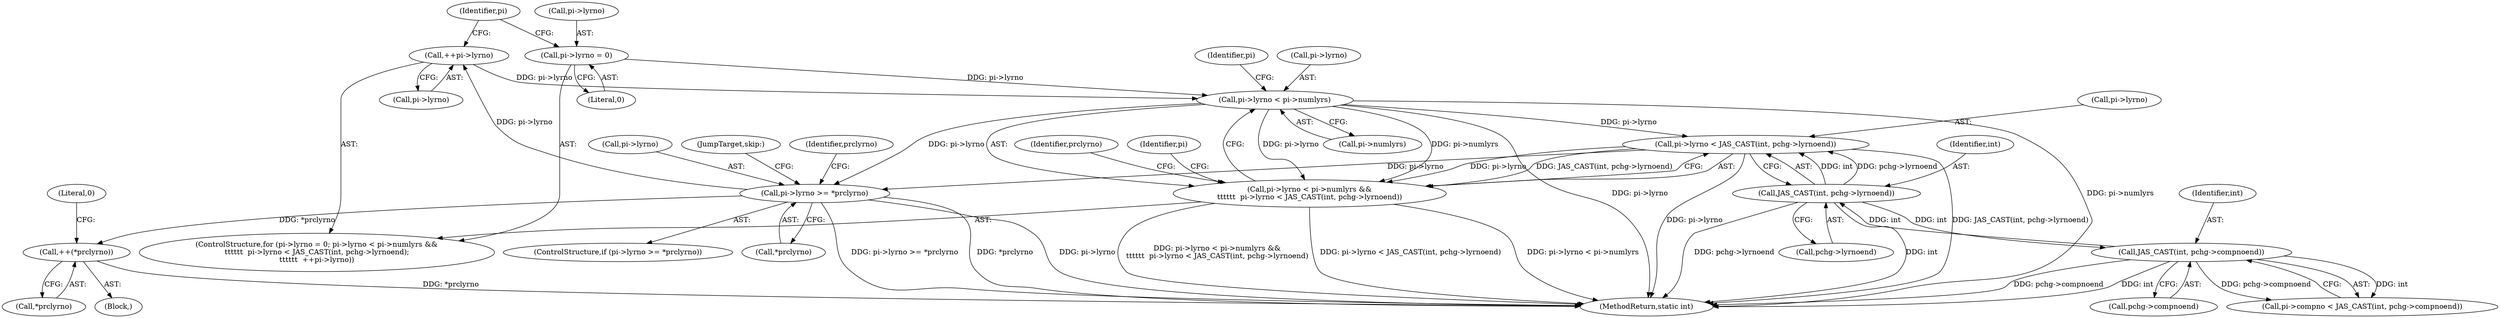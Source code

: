 digraph "0_jasper_aa0b0f79ade5eef8b0e7a214c03f5af54b36ba7d@pointer" {
"1000703" [label="(Call,++pi->lyrno)"];
"1000721" [label="(Call,pi->lyrno >= *prclyrno)"];
"1000694" [label="(Call,pi->lyrno < JAS_CAST(int, pchg->lyrnoend))"];
"1000687" [label="(Call,pi->lyrno < pi->numlyrs)"];
"1000681" [label="(Call,pi->lyrno = 0)"];
"1000703" [label="(Call,++pi->lyrno)"];
"1000698" [label="(Call,JAS_CAST(int, pchg->lyrnoend))"];
"1000160" [label="(Call,JAS_CAST(int, pchg->compnoend))"];
"1000686" [label="(Call,pi->lyrno < pi->numlyrs &&\n\t\t\t\t\t\t  pi->lyrno < JAS_CAST(int, pchg->lyrnoend))"];
"1000728" [label="(Call,++(*prclyrno))"];
"1000695" [label="(Call,pi->lyrno)"];
"1000736" [label="(MethodReturn,static int)"];
"1000466" [label="(Identifier,pi)"];
"1000699" [label="(Identifier,int)"];
"1000681" [label="(Call,pi->lyrno = 0)"];
"1000685" [label="(Literal,0)"];
"1000727" [label="(Block,)"];
"1000722" [label="(Call,pi->lyrno)"];
"1000696" [label="(Identifier,pi)"];
"1000680" [label="(ControlStructure,for (pi->lyrno = 0; pi->lyrno < pi->numlyrs &&\n\t\t\t\t\t\t  pi->lyrno < JAS_CAST(int, pchg->lyrnoend);\n\t\t\t\t\t\t  ++pi->lyrno))"];
"1000686" [label="(Call,pi->lyrno < pi->numlyrs &&\n\t\t\t\t\t\t  pi->lyrno < JAS_CAST(int, pchg->lyrnoend))"];
"1000694" [label="(Call,pi->lyrno < JAS_CAST(int, pchg->lyrnoend))"];
"1000156" [label="(Call,pi->compno < JAS_CAST(int, pchg->compnoend))"];
"1000728" [label="(Call,++(*prclyrno))"];
"1000691" [label="(Call,pi->numlyrs)"];
"1000687" [label="(Call,pi->lyrno < pi->numlyrs)"];
"1000704" [label="(Call,pi->lyrno)"];
"1000721" [label="(Call,pi->lyrno >= *prclyrno)"];
"1000161" [label="(Identifier,int)"];
"1000725" [label="(Call,*prclyrno)"];
"1000698" [label="(Call,JAS_CAST(int, pchg->lyrnoend))"];
"1000730" [label="(Identifier,prclyrno)"];
"1000732" [label="(Literal,0)"];
"1000682" [label="(Call,pi->lyrno)"];
"1000689" [label="(Identifier,pi)"];
"1000720" [label="(ControlStructure,if (pi->lyrno >= *prclyrno))"];
"1000733" [label="(JumpTarget,skip:)"];
"1000160" [label="(Call,JAS_CAST(int, pchg->compnoend))"];
"1000162" [label="(Call,pchg->compnoend)"];
"1000709" [label="(Identifier,prclyrno)"];
"1000688" [label="(Call,pi->lyrno)"];
"1000700" [label="(Call,pchg->lyrnoend)"];
"1000729" [label="(Call,*prclyrno)"];
"1000703" [label="(Call,++pi->lyrno)"];
"1000703" -> "1000680"  [label="AST: "];
"1000703" -> "1000704"  [label="CFG: "];
"1000704" -> "1000703"  [label="AST: "];
"1000689" -> "1000703"  [label="CFG: "];
"1000703" -> "1000687"  [label="DDG: pi->lyrno"];
"1000721" -> "1000703"  [label="DDG: pi->lyrno"];
"1000721" -> "1000720"  [label="AST: "];
"1000721" -> "1000725"  [label="CFG: "];
"1000722" -> "1000721"  [label="AST: "];
"1000725" -> "1000721"  [label="AST: "];
"1000730" -> "1000721"  [label="CFG: "];
"1000733" -> "1000721"  [label="CFG: "];
"1000721" -> "1000736"  [label="DDG: pi->lyrno >= *prclyrno"];
"1000721" -> "1000736"  [label="DDG: *prclyrno"];
"1000721" -> "1000736"  [label="DDG: pi->lyrno"];
"1000694" -> "1000721"  [label="DDG: pi->lyrno"];
"1000687" -> "1000721"  [label="DDG: pi->lyrno"];
"1000721" -> "1000728"  [label="DDG: *prclyrno"];
"1000694" -> "1000686"  [label="AST: "];
"1000694" -> "1000698"  [label="CFG: "];
"1000695" -> "1000694"  [label="AST: "];
"1000698" -> "1000694"  [label="AST: "];
"1000686" -> "1000694"  [label="CFG: "];
"1000694" -> "1000736"  [label="DDG: pi->lyrno"];
"1000694" -> "1000736"  [label="DDG: JAS_CAST(int, pchg->lyrnoend)"];
"1000694" -> "1000686"  [label="DDG: pi->lyrno"];
"1000694" -> "1000686"  [label="DDG: JAS_CAST(int, pchg->lyrnoend)"];
"1000687" -> "1000694"  [label="DDG: pi->lyrno"];
"1000698" -> "1000694"  [label="DDG: int"];
"1000698" -> "1000694"  [label="DDG: pchg->lyrnoend"];
"1000687" -> "1000686"  [label="AST: "];
"1000687" -> "1000691"  [label="CFG: "];
"1000688" -> "1000687"  [label="AST: "];
"1000691" -> "1000687"  [label="AST: "];
"1000696" -> "1000687"  [label="CFG: "];
"1000686" -> "1000687"  [label="CFG: "];
"1000687" -> "1000736"  [label="DDG: pi->lyrno"];
"1000687" -> "1000736"  [label="DDG: pi->numlyrs"];
"1000687" -> "1000686"  [label="DDG: pi->lyrno"];
"1000687" -> "1000686"  [label="DDG: pi->numlyrs"];
"1000681" -> "1000687"  [label="DDG: pi->lyrno"];
"1000681" -> "1000680"  [label="AST: "];
"1000681" -> "1000685"  [label="CFG: "];
"1000682" -> "1000681"  [label="AST: "];
"1000685" -> "1000681"  [label="AST: "];
"1000689" -> "1000681"  [label="CFG: "];
"1000698" -> "1000700"  [label="CFG: "];
"1000699" -> "1000698"  [label="AST: "];
"1000700" -> "1000698"  [label="AST: "];
"1000698" -> "1000736"  [label="DDG: pchg->lyrnoend"];
"1000698" -> "1000736"  [label="DDG: int"];
"1000698" -> "1000160"  [label="DDG: int"];
"1000160" -> "1000698"  [label="DDG: int"];
"1000160" -> "1000156"  [label="AST: "];
"1000160" -> "1000162"  [label="CFG: "];
"1000161" -> "1000160"  [label="AST: "];
"1000162" -> "1000160"  [label="AST: "];
"1000156" -> "1000160"  [label="CFG: "];
"1000160" -> "1000736"  [label="DDG: pchg->compnoend"];
"1000160" -> "1000736"  [label="DDG: int"];
"1000160" -> "1000156"  [label="DDG: int"];
"1000160" -> "1000156"  [label="DDG: pchg->compnoend"];
"1000686" -> "1000680"  [label="AST: "];
"1000709" -> "1000686"  [label="CFG: "];
"1000466" -> "1000686"  [label="CFG: "];
"1000686" -> "1000736"  [label="DDG: pi->lyrno < pi->numlyrs"];
"1000686" -> "1000736"  [label="DDG: pi->lyrno < pi->numlyrs &&\n\t\t\t\t\t\t  pi->lyrno < JAS_CAST(int, pchg->lyrnoend)"];
"1000686" -> "1000736"  [label="DDG: pi->lyrno < JAS_CAST(int, pchg->lyrnoend)"];
"1000728" -> "1000727"  [label="AST: "];
"1000728" -> "1000729"  [label="CFG: "];
"1000729" -> "1000728"  [label="AST: "];
"1000732" -> "1000728"  [label="CFG: "];
"1000728" -> "1000736"  [label="DDG: *prclyrno"];
}
